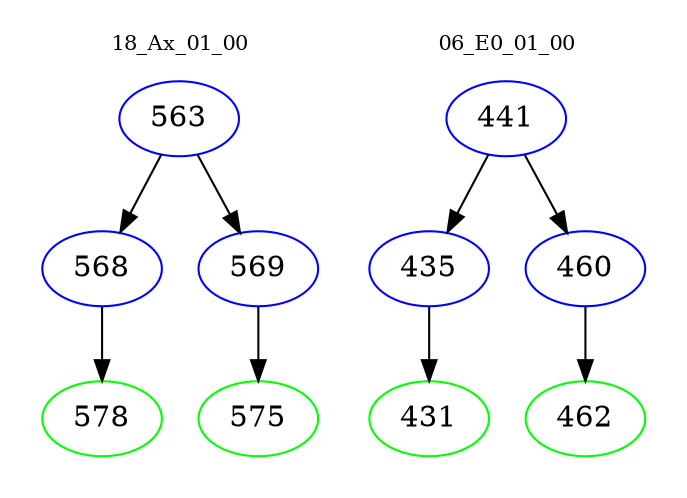 digraph{
subgraph cluster_0 {
color = white
label = "18_Ax_01_00";
fontsize=10;
T0_563 [label="563", color="blue"]
T0_563 -> T0_568 [color="black"]
T0_568 [label="568", color="blue"]
T0_568 -> T0_578 [color="black"]
T0_578 [label="578", color="green"]
T0_563 -> T0_569 [color="black"]
T0_569 [label="569", color="blue"]
T0_569 -> T0_575 [color="black"]
T0_575 [label="575", color="green"]
}
subgraph cluster_1 {
color = white
label = "06_E0_01_00";
fontsize=10;
T1_441 [label="441", color="blue"]
T1_441 -> T1_435 [color="black"]
T1_435 [label="435", color="blue"]
T1_435 -> T1_431 [color="black"]
T1_431 [label="431", color="green"]
T1_441 -> T1_460 [color="black"]
T1_460 [label="460", color="blue"]
T1_460 -> T1_462 [color="black"]
T1_462 [label="462", color="green"]
}
}
